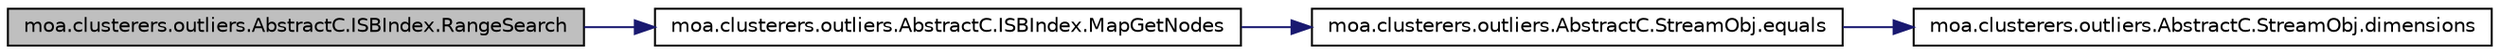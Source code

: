 digraph G
{
  edge [fontname="Helvetica",fontsize="10",labelfontname="Helvetica",labelfontsize="10"];
  node [fontname="Helvetica",fontsize="10",shape=record];
  rankdir=LR;
  Node1 [label="moa.clusterers.outliers.AbstractC.ISBIndex.RangeSearch",height=0.2,width=0.4,color="black", fillcolor="grey75", style="filled" fontcolor="black"];
  Node1 -> Node2 [color="midnightblue",fontsize="10",style="solid",fontname="Helvetica"];
  Node2 [label="moa.clusterers.outliers.AbstractC.ISBIndex.MapGetNodes",height=0.2,width=0.4,color="black", fillcolor="white", style="filled",URL="$classmoa_1_1clusterers_1_1outliers_1_1AbstractC_1_1ISBIndex.html#a3b2a55c3b132d3d8af7efcd84d8a18f8"];
  Node2 -> Node3 [color="midnightblue",fontsize="10",style="solid",fontname="Helvetica"];
  Node3 [label="moa.clusterers.outliers.AbstractC.StreamObj.equals",height=0.2,width=0.4,color="black", fillcolor="white", style="filled",URL="$classmoa_1_1clusterers_1_1outliers_1_1AbstractC_1_1StreamObj.html#a264bc035bbb6005a1110d2599743e8fd"];
  Node3 -> Node4 [color="midnightblue",fontsize="10",style="solid",fontname="Helvetica"];
  Node4 [label="moa.clusterers.outliers.AbstractC.StreamObj.dimensions",height=0.2,width=0.4,color="black", fillcolor="white", style="filled",URL="$classmoa_1_1clusterers_1_1outliers_1_1AbstractC_1_1StreamObj.html#a4cef72d0fe150e12f3c2d250958ae0aa",tooltip="The number of dimensions."];
}
